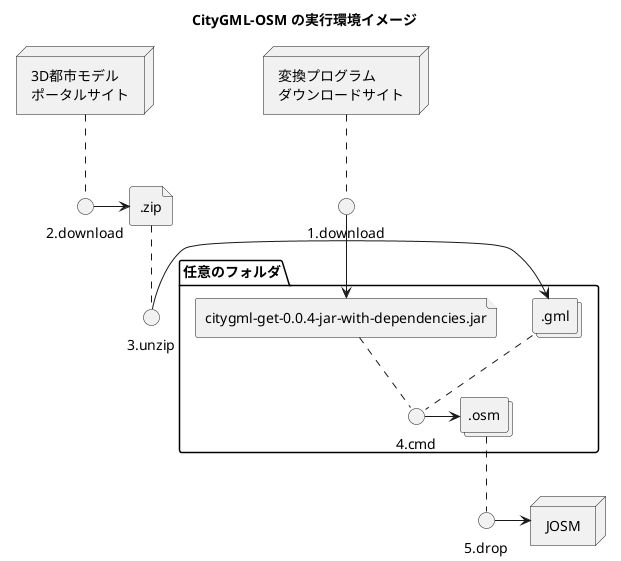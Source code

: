 @startuml
title CityGML-OSM の実行環境イメージ

node "3D都市モデル\nポータルサイト" as zipsite
() "2.download" as zipdownload
() "3.unzip" as unzip
file ".zip" as zip

node "変換プログラム\nダウンロードサイト" as jarsite
() "1.download" as jardownload

folder 任意のフォルダ {
 file "citygml-get-0.0.4-jar-with-dependencies.jar" as jar
 collections ".gml" as gml
 
 () "4.cmd" as cmd
 
 collections ".osm" as osm
}

() "5.drop" as drop

node JOSM

jarsite .. jardownload
jardownload --> jar

zipsite .. zipdownload
zipdownload -> zip
zip .. unzip
unzip -> gml

jar .. cmd
gml .. cmd
cmd -> osm
osm .. drop
drop -> JOSM
@enduml